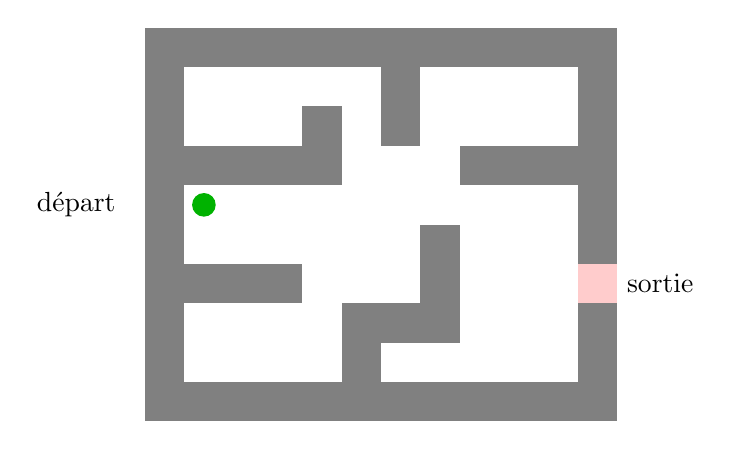 ﻿\begin{tikzpicture}[scale=0.5]

\fill[gray] (-1,-1) rectangle ++(12,1);
\fill[gray] (-1,8) rectangle ++(12,1);
\fill[gray] (0,0) rectangle ++(-1,8);
\fill[gray] (10,0) rectangle ++(1,8);



\fill[gray] (0,5) rectangle ++(4,1);
\fill[gray] (3,6) rectangle ++(1,1);

\fill[gray] (10,5) rectangle ++(-3,1);

\fill[gray] (5,8) rectangle ++(1,-2);

\fill[gray] (4,0) rectangle ++(1,2);
\fill[gray] (5,1) rectangle ++(2,1);
\fill[gray] (6,2) rectangle ++(1,2);

\fill[gray] (0,2) rectangle ++(3,1);


\fill[green!70!black] (0.5,4.5) circle (0.3) node[black, left=1cm]{départ};
\fill[red!20] (10,2) rectangle ++ (1,1) node[black, below right]{sortie};

%\draw[-latex, blue, very thick] (0.5,4) -- ++(0,-0.5) -- ++(2.75,0) -- ++ (0,-1.75) -- ++(-3,0) -- ++(0,-1.5) -- ++(3.5,0) -- ++(0,2) -- ++ (2,0) -- ++ (0,2) -- ++(1.5,0) -- ++(0,-3.5) -- ++(-2,0) -- ++(0,-0.5) -- ++(4.5,0) -- ++(0,2.25) -- ++(1,0);

\end{tikzpicture}